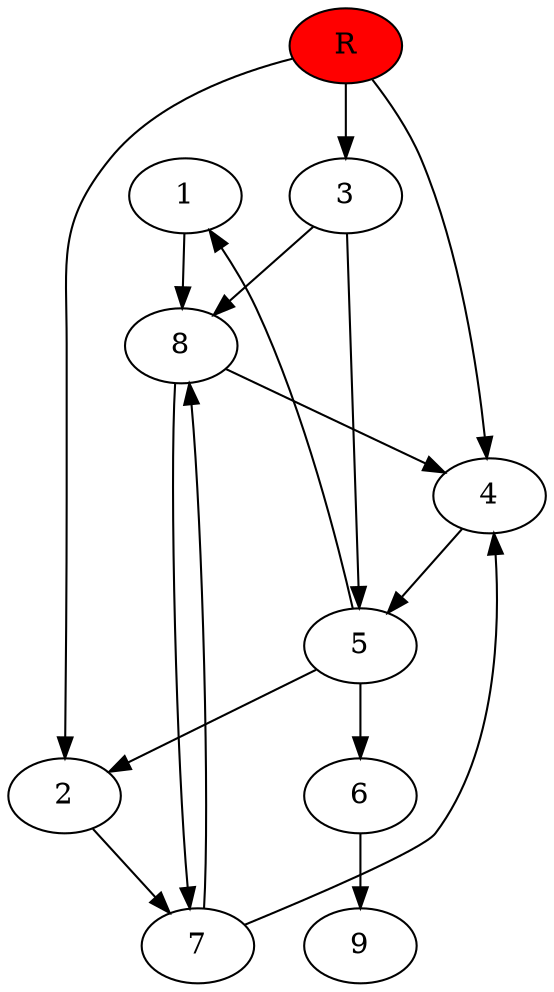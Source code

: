 digraph prb59468 {
	1
	2
	3
	4
	5
	6
	7
	8
	R [fillcolor="#ff0000" style=filled]
	1 -> 8
	2 -> 7
	3 -> 5
	3 -> 8
	4 -> 5
	5 -> 1
	5 -> 2
	5 -> 6
	6 -> 9
	7 -> 4
	7 -> 8
	8 -> 4
	8 -> 7
	R -> 2
	R -> 3
	R -> 4
}
